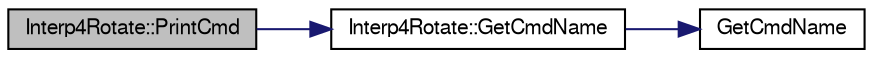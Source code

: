digraph "Interp4Rotate::PrintCmd"
{
  edge [fontname="FreeSans",fontsize="10",labelfontname="FreeSans",labelfontsize="10"];
  node [fontname="FreeSans",fontsize="10",shape=record];
  rankdir="LR";
  Node16 [label="Interp4Rotate::PrintCmd",height=0.2,width=0.4,color="black", fillcolor="grey75", style="filled", fontcolor="black"];
  Node16 -> Node17 [color="midnightblue",fontsize="10",style="solid",fontname="FreeSans"];
  Node17 [label="Interp4Rotate::GetCmdName",height=0.2,width=0.4,color="black", fillcolor="white", style="filled",URL="$classInterp4Rotate.html#a72ca6a7b4049030cd17af9cce98b2b5f",tooltip="Wyświetla nazwę polecenia. "];
  Node17 -> Node18 [color="midnightblue",fontsize="10",style="solid",fontname="FreeSans"];
  Node18 [label="GetCmdName",height=0.2,width=0.4,color="black", fillcolor="white", style="filled",URL="$Interp4Rotate_8cpp.html#a161c2be237a6e239fb12733df42be258"];
}
